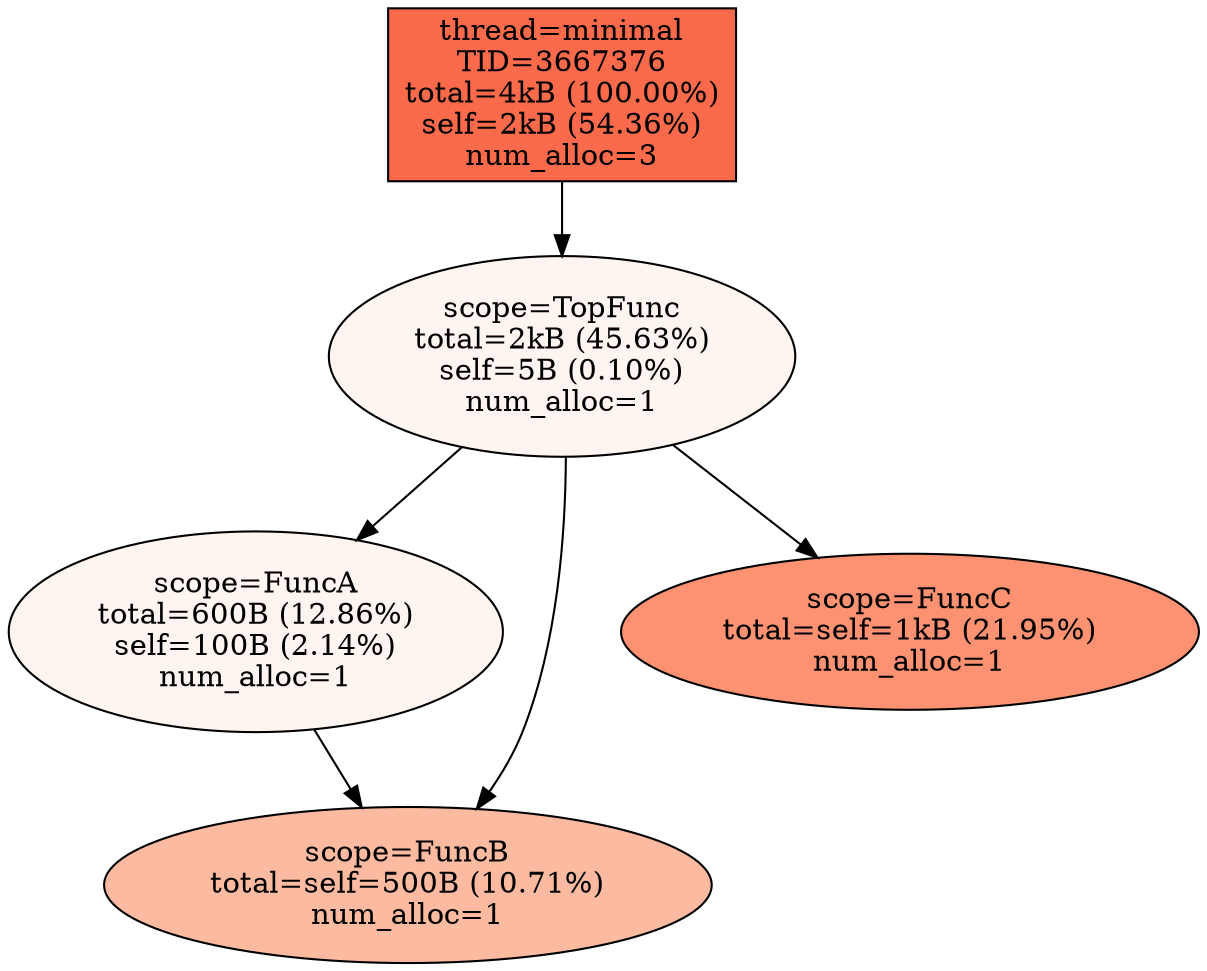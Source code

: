 digraph MallocTree_TID3667376 {
node [colorscheme=reds9 style=filled]
"minimal" [label="thread=minimal\nTID=3667376\ntotal=4kB (100.00%)\nself=2kB (54.36%)\nnum_alloc=3" shape=box fillcolor=5]
"minimal" -> "TopFunc"
"TopFunc" [label="scope=TopFunc\ntotal=2kB (45.63%)\nself=5B (0.10%)\nnum_alloc=1" fillcolor=1]
"TopFunc" -> "FuncA"
"TopFunc" -> "FuncB"
"TopFunc" -> "FuncC"
"FuncA" [label="scope=FuncA\ntotal=600B (12.86%)\nself=100B (2.14%)\nnum_alloc=1" fillcolor=1]
"FuncA" -> "FuncB"
"FuncB" [label="scope=FuncB\ntotal=self=500B (10.71%)\nnum_alloc=1" fillcolor=3]
"FuncB" [label="scope=FuncB\ntotal=self=500B (10.71%)\nnum_alloc=1" fillcolor=3]
"FuncC" [label="scope=FuncC\ntotal=self=1kB (21.95%)\nnum_alloc=1" fillcolor=4]
}

digraph MallocTree_globals {
"__before_init_node__" [label="Memory Allocated\nBefore MallocTag Init\n72kB"]
"__malloctag_self_memory__" [label="Memory Allocated\nBy MallocTag itself\n55kB"]
}

